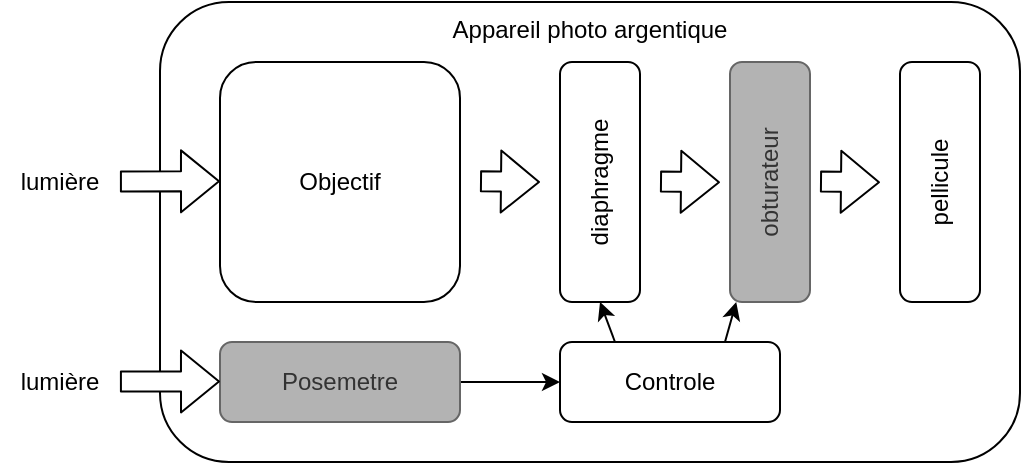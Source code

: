 <mxfile>
    <diagram id="JIQLTeoxZ5KubkNWCCXK" name="Page-1">
        <mxGraphModel dx="646" dy="445" grid="1" gridSize="10" guides="1" tooltips="1" connect="1" arrows="1" fold="1" page="1" pageScale="1" pageWidth="850" pageHeight="1100" math="0" shadow="0">
            <root>
                <mxCell id="0"/>
                <mxCell id="1" parent="0"/>
                <mxCell id="8" value="Appareil photo argentique" style="rounded=1;whiteSpace=wrap;html=1;verticalAlign=top;" vertex="1" parent="1">
                    <mxGeometry x="100" y="60" width="430" height="230" as="geometry"/>
                </mxCell>
                <mxCell id="2" value="Objectif" style="rounded=1;whiteSpace=wrap;html=1;" vertex="1" parent="1">
                    <mxGeometry x="130" y="90" width="120" height="120" as="geometry"/>
                </mxCell>
                <mxCell id="3" value="diaphragme" style="rounded=1;whiteSpace=wrap;html=1;horizontal=0;" vertex="1" parent="1">
                    <mxGeometry x="300" y="90" width="40" height="120" as="geometry"/>
                </mxCell>
                <mxCell id="5" value="obturateur" style="rounded=1;whiteSpace=wrap;html=1;horizontal=0;fillColor=#B3B3B3;fontColor=#333333;strokeColor=#666666;" vertex="1" parent="1">
                    <mxGeometry x="385" y="90" width="40" height="120" as="geometry"/>
                </mxCell>
                <mxCell id="11" style="edgeStyle=none;html=1;exitX=1;exitY=0.5;exitDx=0;exitDy=0;entryX=0;entryY=0.5;entryDx=0;entryDy=0;" edge="1" parent="1" source="6" target="7">
                    <mxGeometry relative="1" as="geometry"/>
                </mxCell>
                <mxCell id="6" value="&lt;span&gt;Posemetre&lt;/span&gt;" style="rounded=1;whiteSpace=wrap;html=1;labelBackgroundColor=none;fillColor=#B3B3B3;fontColor=#333333;strokeColor=#666666;" vertex="1" parent="1">
                    <mxGeometry x="130" y="230" width="120" height="40" as="geometry"/>
                </mxCell>
                <mxCell id="13" style="edgeStyle=none;html=1;exitX=0.75;exitY=0;exitDx=0;exitDy=0;" edge="1" parent="1" source="7" target="5">
                    <mxGeometry relative="1" as="geometry"/>
                </mxCell>
                <mxCell id="7" value="Controle" style="rounded=1;whiteSpace=wrap;html=1;" vertex="1" parent="1">
                    <mxGeometry x="300" y="230" width="110" height="40" as="geometry"/>
                </mxCell>
                <mxCell id="12" style="edgeStyle=none;html=1;exitX=0.25;exitY=0;exitDx=0;exitDy=0;entryX=0.5;entryY=1;entryDx=0;entryDy=0;" edge="1" parent="1" source="7" target="3">
                    <mxGeometry relative="1" as="geometry">
                        <mxPoint x="290" y="220" as="targetPoint"/>
                    </mxGeometry>
                </mxCell>
                <mxCell id="14" value="" style="shape=flexArrow;endArrow=classic;html=1;entryX=0.917;entryY=0.583;entryDx=0;entryDy=0;entryPerimeter=0;fillColor=default;" edge="1" parent="1">
                    <mxGeometry width="50" height="50" relative="1" as="geometry">
                        <mxPoint x="79.96" y="149.7" as="sourcePoint"/>
                        <mxPoint x="130.0" y="149.66" as="targetPoint"/>
                    </mxGeometry>
                </mxCell>
                <mxCell id="15" value="" style="shape=flexArrow;endArrow=classic;html=1;fillColor=default;" edge="1" parent="1">
                    <mxGeometry width="50" height="50" relative="1" as="geometry">
                        <mxPoint x="260" y="149.66" as="sourcePoint"/>
                        <mxPoint x="290" y="149.96" as="targetPoint"/>
                    </mxGeometry>
                </mxCell>
                <mxCell id="16" value="" style="shape=flexArrow;endArrow=classic;html=1;fillColor=default;" edge="1" parent="1">
                    <mxGeometry width="50" height="50" relative="1" as="geometry">
                        <mxPoint x="350" y="149.8" as="sourcePoint"/>
                        <mxPoint x="380" y="150.1" as="targetPoint"/>
                    </mxGeometry>
                </mxCell>
                <mxCell id="17" value="" style="shape=flexArrow;endArrow=classic;html=1;fillColor=default;" edge="1" parent="1">
                    <mxGeometry width="50" height="50" relative="1" as="geometry">
                        <mxPoint x="430" y="149.8" as="sourcePoint"/>
                        <mxPoint x="460" y="150.1" as="targetPoint"/>
                    </mxGeometry>
                </mxCell>
                <mxCell id="18" value="pellicule" style="rounded=1;whiteSpace=wrap;html=1;horizontal=0;" vertex="1" parent="1">
                    <mxGeometry x="470" y="90" width="40" height="120" as="geometry"/>
                </mxCell>
                <mxCell id="19" value="lumière" style="text;html=1;align=center;verticalAlign=middle;whiteSpace=wrap;rounded=0;" vertex="1" parent="1">
                    <mxGeometry x="20" y="135" width="60" height="30" as="geometry"/>
                </mxCell>
                <mxCell id="20" value="" style="shape=flexArrow;endArrow=classic;html=1;entryX=0.917;entryY=0.583;entryDx=0;entryDy=0;entryPerimeter=0;fillColor=default;" edge="1" parent="1">
                    <mxGeometry width="50" height="50" relative="1" as="geometry">
                        <mxPoint x="79.96" y="249.75" as="sourcePoint"/>
                        <mxPoint x="130.0" y="249.71" as="targetPoint"/>
                    </mxGeometry>
                </mxCell>
                <mxCell id="21" value="lumière" style="text;html=1;align=center;verticalAlign=middle;whiteSpace=wrap;rounded=0;" vertex="1" parent="1">
                    <mxGeometry x="20" y="235" width="60" height="30" as="geometry"/>
                </mxCell>
            </root>
        </mxGraphModel>
    </diagram>
</mxfile>